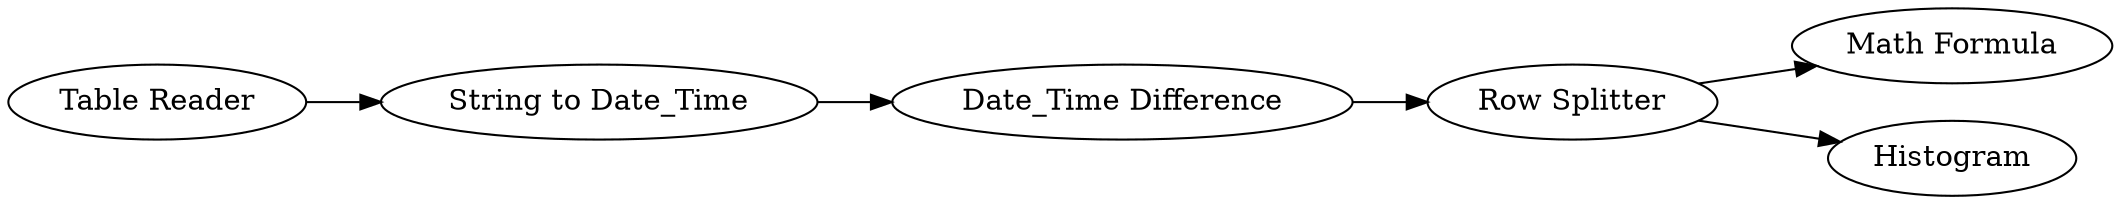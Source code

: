 digraph {
	1 [label="Table Reader"]
	2 [label="String to Date_Time"]
	3 [label="Date_Time Difference"]
	4 [label="Row Splitter"]
	5 [label="Math Formula"]
	6 [label=Histogram]
	1 -> 2
	2 -> 3
	3 -> 4
	4 -> 5
	4 -> 6
	rankdir=LR
}
